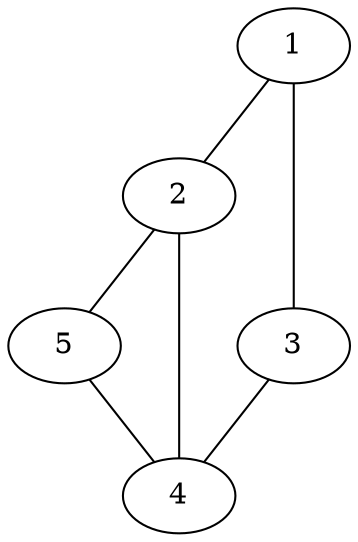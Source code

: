 strict graph G { 
 

    1 --  2 [weight=" 87"]
    1 --  3 [weight=" 87"]
    2 --  1 [weight=" 91"]
    2 --  5 [weight=" 91"]
    2 --  4 [weight=" 91"]
    3 --  1 [weight=" 95"]
    3 --  4 [weight=" 95"]
    5 --  2 [weight=" 94"]
    5 --  4 [weight=" 94"]
    4 --  2 [weight=" 96"]
    4 --  5 [weight=" 96"]
    4 --  3 [weight=" 96"]

 }